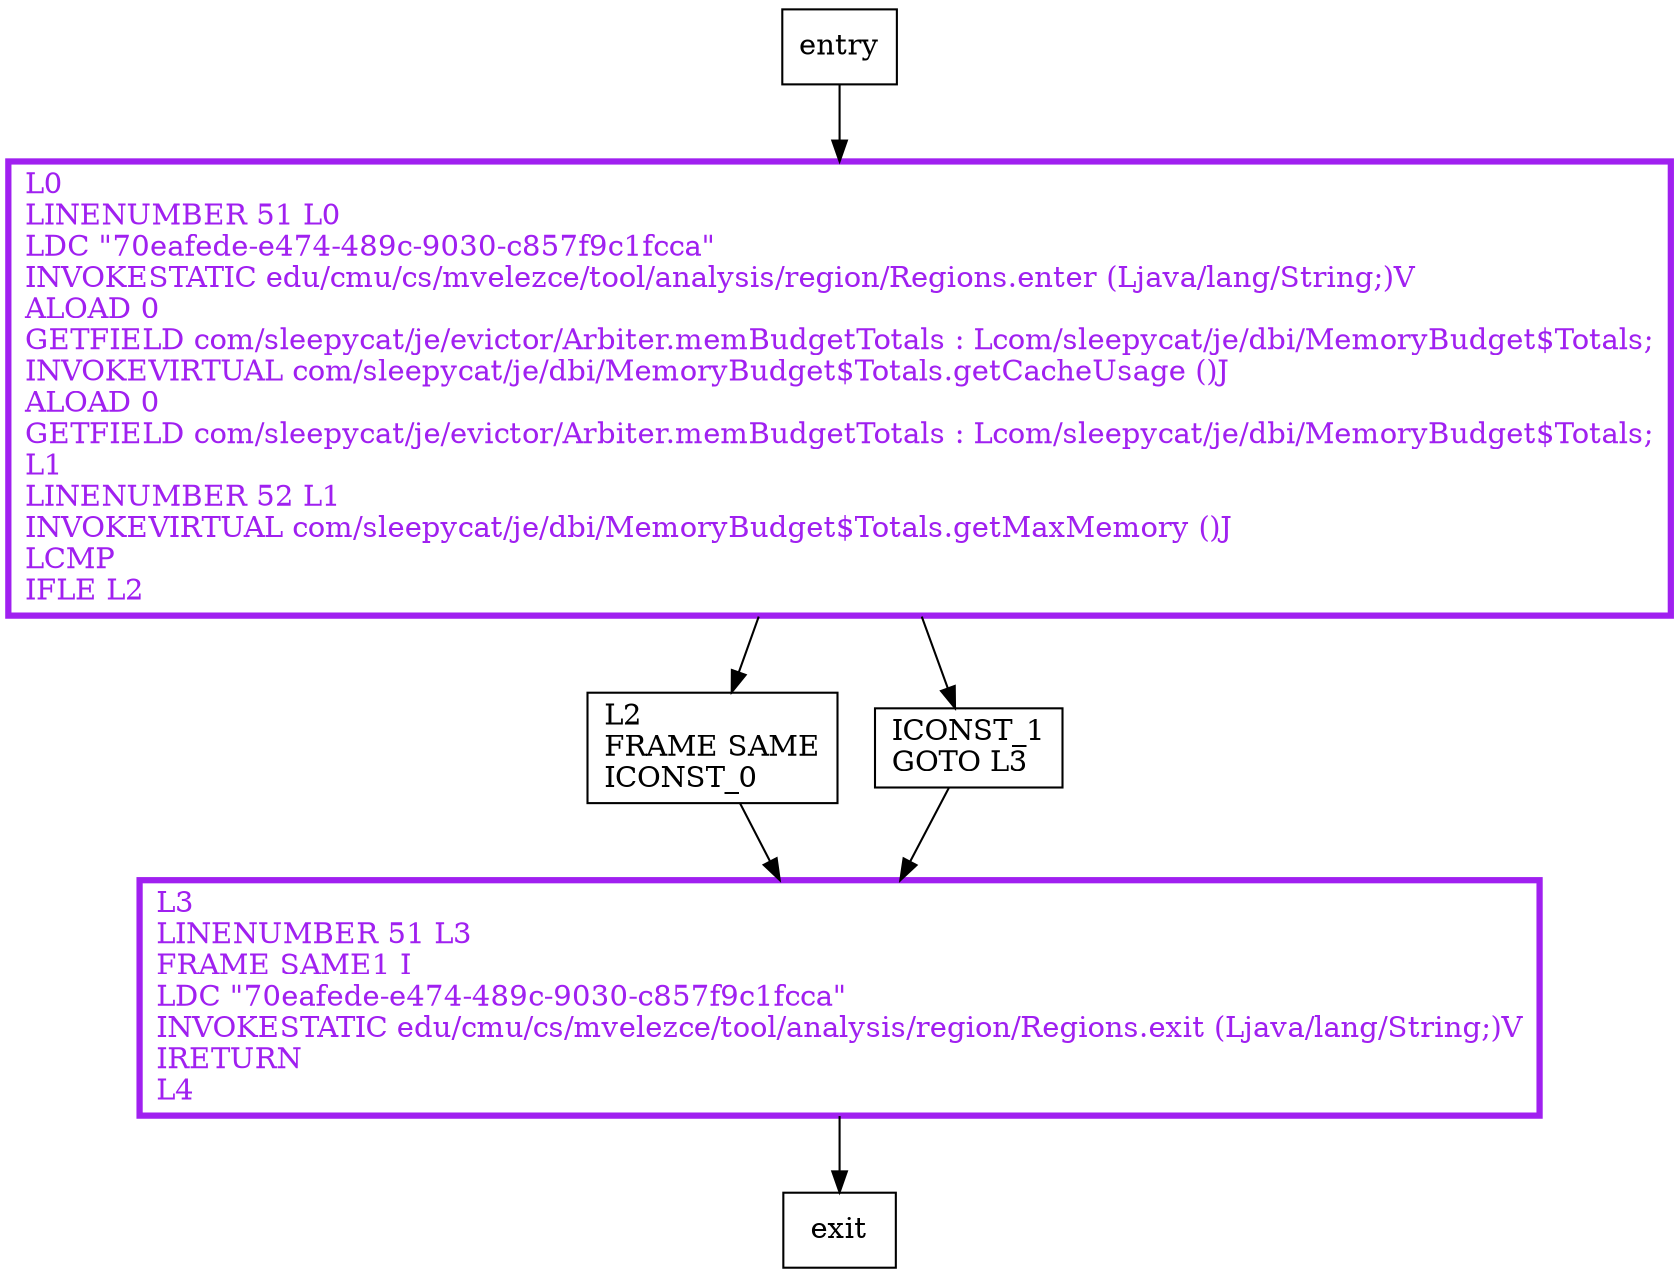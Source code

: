digraph isOverBudget {
node [shape=record];
1988534588 [label="L0\lLINENUMBER 51 L0\lLDC \"70eafede-e474-489c-9030-c857f9c1fcca\"\lINVOKESTATIC edu/cmu/cs/mvelezce/tool/analysis/region/Regions.enter (Ljava/lang/String;)V\lALOAD 0\lGETFIELD com/sleepycat/je/evictor/Arbiter.memBudgetTotals : Lcom/sleepycat/je/dbi/MemoryBudget$Totals;\lINVOKEVIRTUAL com/sleepycat/je/dbi/MemoryBudget$Totals.getCacheUsage ()J\lALOAD 0\lGETFIELD com/sleepycat/je/evictor/Arbiter.memBudgetTotals : Lcom/sleepycat/je/dbi/MemoryBudget$Totals;\lL1\lLINENUMBER 52 L1\lINVOKEVIRTUAL com/sleepycat/je/dbi/MemoryBudget$Totals.getMaxMemory ()J\lLCMP\lIFLE L2\l"];
1840826999 [label="L2\lFRAME SAME\lICONST_0\l"];
1941114746 [label="ICONST_1\lGOTO L3\l"];
1178953317 [label="L3\lLINENUMBER 51 L3\lFRAME SAME1 I\lLDC \"70eafede-e474-489c-9030-c857f9c1fcca\"\lINVOKESTATIC edu/cmu/cs/mvelezce/tool/analysis/region/Regions.exit (Ljava/lang/String;)V\lIRETURN\lL4\l"];
entry;
exit;
entry -> 1988534588;
1988534588 -> 1840826999;
1988534588 -> 1941114746;
1840826999 -> 1178953317;
1941114746 -> 1178953317;
1178953317 -> exit;
1988534588[fontcolor="purple", penwidth=3, color="purple"];
1178953317[fontcolor="purple", penwidth=3, color="purple"];
}
